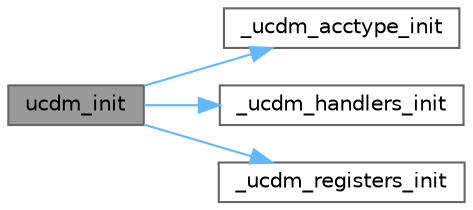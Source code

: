 digraph "ucdm_init"
{
 // INTERACTIVE_SVG=YES
 // LATEX_PDF_SIZE
  bgcolor="transparent";
  edge [fontname=Helvetica,fontsize=10,labelfontname=Helvetica,labelfontsize=10];
  node [fontname=Helvetica,fontsize=10,shape=box,height=0.2,width=0.4];
  rankdir="LR";
  Node1 [id="Node000001",label="ucdm_init",height=0.2,width=0.4,color="gray40", fillcolor="grey60", style="filled", fontcolor="black",tooltip="Intitialize the UCDM subsystem."];
  Node1 -> Node2 [id="edge1_Node000001_Node000002",color="steelblue1",style="solid",tooltip=" "];
  Node2 [id="Node000002",label="_ucdm_acctype_init",height=0.2,width=0.4,color="grey40", fillcolor="white", style="filled",URL="$ucdm_8c.html#a1d89b842c062c7988aa35fc8bf7d10a3",tooltip=" "];
  Node1 -> Node3 [id="edge2_Node000001_Node000003",color="steelblue1",style="solid",tooltip=" "];
  Node3 [id="Node000003",label="_ucdm_handlers_init",height=0.2,width=0.4,color="grey40", fillcolor="white", style="filled",URL="$ucdm_8c.html#aec2f05db6893b51943f589146364ffb6",tooltip=" "];
  Node1 -> Node4 [id="edge3_Node000001_Node000004",color="steelblue1",style="solid",tooltip=" "];
  Node4 [id="Node000004",label="_ucdm_registers_init",height=0.2,width=0.4,color="grey40", fillcolor="white", style="filled",URL="$ucdm_8c.html#a2af61618c8b2a7c03fd100c1cfa0124f",tooltip=" "];
}
